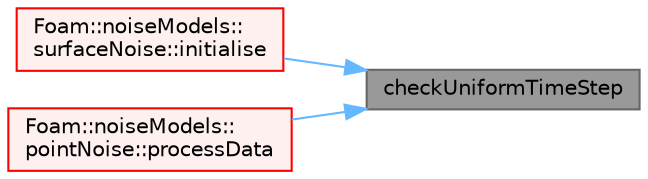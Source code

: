 digraph "checkUniformTimeStep"
{
 // LATEX_PDF_SIZE
  bgcolor="transparent";
  edge [fontname=Helvetica,fontsize=10,labelfontname=Helvetica,labelfontsize=10];
  node [fontname=Helvetica,fontsize=10,shape=box,height=0.2,width=0.4];
  rankdir="RL";
  Node1 [id="Node000001",label="checkUniformTimeStep",height=0.2,width=0.4,color="gray40", fillcolor="grey60", style="filled", fontcolor="black",tooltip=" "];
  Node1 -> Node2 [id="edge1_Node000001_Node000002",dir="back",color="steelblue1",style="solid",tooltip=" "];
  Node2 [id="Node000002",label="Foam::noiseModels::\lsurfaceNoise::initialise",height=0.2,width=0.4,color="red", fillcolor="#FFF0F0", style="filled",URL="$classFoam_1_1noiseModels_1_1surfaceNoise.html#a12e93a7372f50d58498e5eeb69cf3199",tooltip=" "];
  Node1 -> Node4 [id="edge2_Node000001_Node000004",dir="back",color="steelblue1",style="solid",tooltip=" "];
  Node4 [id="Node000004",label="Foam::noiseModels::\lpointNoise::processData",height=0.2,width=0.4,color="red", fillcolor="#FFF0F0", style="filled",URL="$classFoam_1_1noiseModels_1_1pointNoise.html#a3387c64540262356db2a74246ac7871e",tooltip=" "];
}
